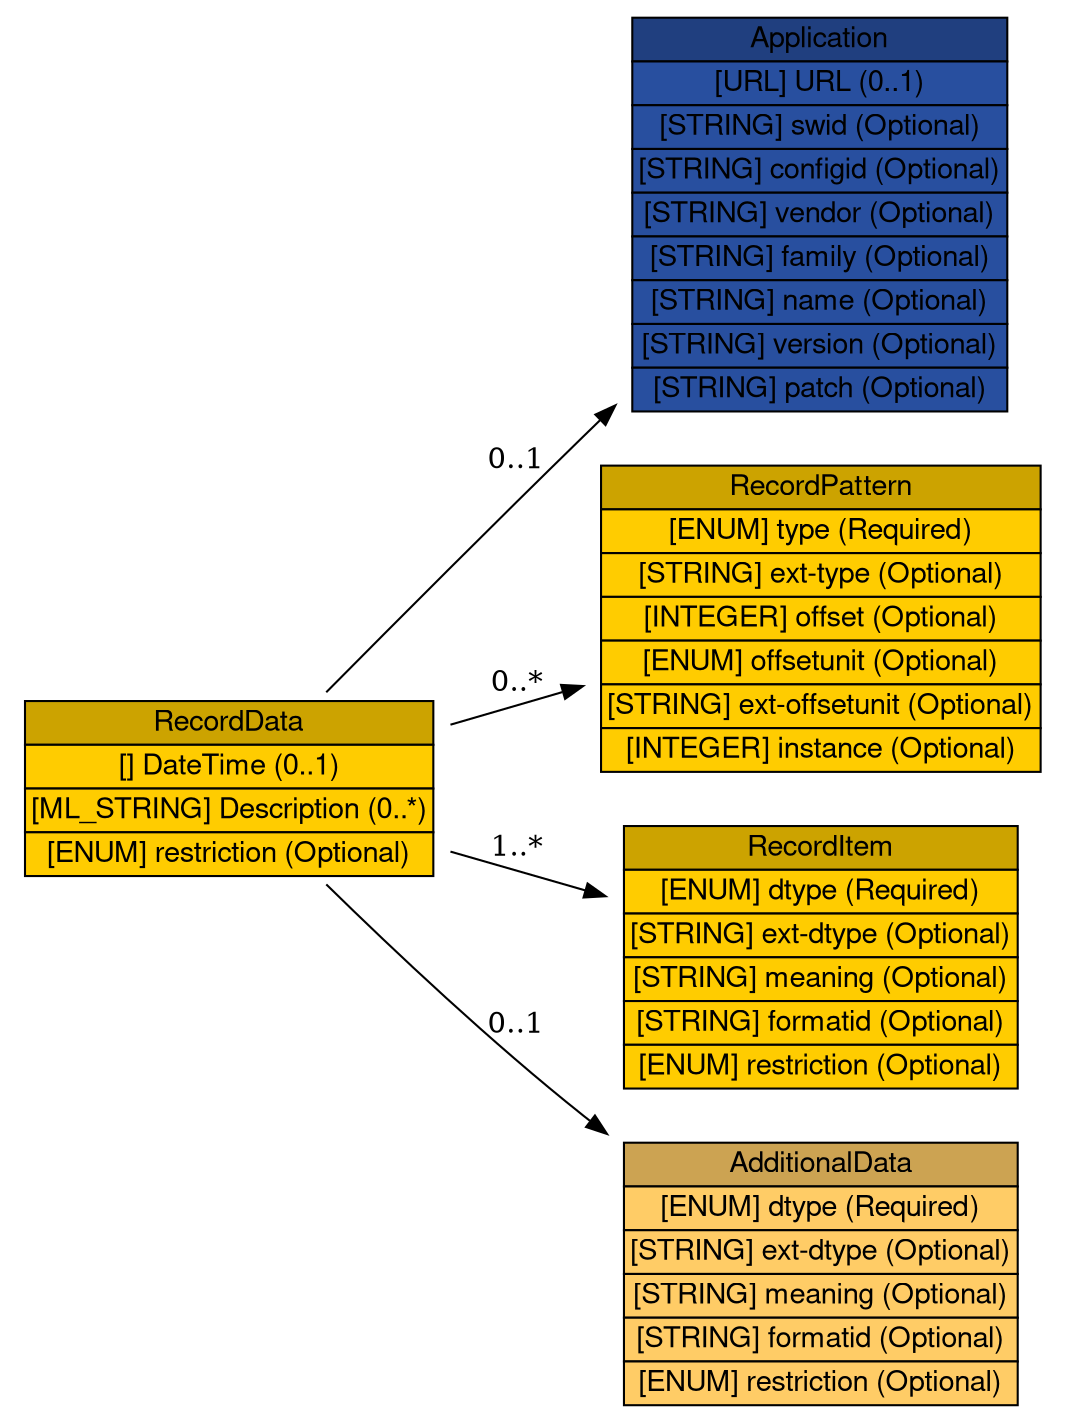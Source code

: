 digraph RecordData {
	graph [bb="0,0,496,674.5",
		rankdir=LR
	];
	node [label="\N"];
	RecordData	 [height=1.2778,
		label=<<table BORDER="0" CELLBORDER="1" CELLSPACING="0"> <tr> <td BGCOLOR="#cca300" HREF="#" TITLE="The RecordData class groups log or audit data from a given sensor (e.g., IDS, firewall log) and provides a way to annotate the output. "><FONT FACE="Nimbus Sans L">RecordData</FONT></td> </tr>" %<tr><td BGCOLOR="#ffcc00"  HREF="#" TITLE="Timestamp of the RecordItem data."><FONT FACE="Nimbus Sans L">[] DateTime (0..1)</FONT></td></tr>%<tr><td BGCOLOR="#ffcc00"  HREF="#" TITLE="Free-form textual description of the provided RecordItem data.  At minimum, this description should convey the significance of the provided RecordItem data."><FONT FACE="Nimbus Sans L">[ML_STRING] Description (0..*)</FONT></td></tr>%<tr><td BGCOLOR="#ffcc00"  HREF="#" TITLE="This attribute has been defined in Section 3.2."><FONT FACE="Nimbus Sans L">[ENUM] restriction (Optional)</FONT></td></tr>%</table>>,
		pos="106,300",
		shape=plaintext,
		width=2.9444];
	Application	 [height=2.7361,
		label=<<table BORDER="0" CELLBORDER="1" CELLSPACING="0"> <tr> <td BGCOLOR="#203f7f" HREF="#" TITLE="The Application class describes an application running on a System providing a Service. "><FONT FACE="Nimbus Sans L">Application</FONT></td> </tr>" %<tr><td BGCOLOR="#284f9f"  HREF="#" TITLE="A URL describing the application."><FONT FACE="Nimbus Sans L">[URL] URL (0..1)</FONT></td></tr>%<tr><td BGCOLOR="#284f9f"  HREF="#" TITLE="An identifier that can be used to reference this software."><FONT FACE="Nimbus Sans L">[STRING] swid (Optional)</FONT></td></tr>%<tr><td BGCOLOR="#284f9f"  HREF="#" TITLE="An identifier that can be used to reference a particular configuration of this software."><FONT FACE="Nimbus Sans L">[STRING] configid (Optional)</FONT></td></tr>%<tr><td BGCOLOR="#284f9f"  HREF="#" TITLE="Vendor name of the software."><FONT FACE="Nimbus Sans L">[STRING] vendor (Optional)</FONT></td></tr>%<tr><td BGCOLOR="#284f9f"  HREF="#" TITLE="Family of the software."><FONT FACE="Nimbus Sans L">[STRING] family (Optional)</FONT></td></tr>%<tr><td BGCOLOR="#284f9f"  HREF="#" TITLE="Name of the software."><FONT FACE="Nimbus Sans L">[STRING] name (Optional)</FONT></td></tr>%<tr><td BGCOLOR="#284f9f"  HREF="#" TITLE="Version of the software."><FONT FACE="Nimbus Sans L">[STRING] version (Optional)</FONT></td></tr>%<tr><td BGCOLOR="#284f9f"  HREF="#" TITLE="Patch or service pack level of the software."><FONT FACE="Nimbus Sans L">[STRING] patch (Optional)</FONT></td></tr>%</table>>,
		pos="383.5,576",
		shape=plaintext,
		width=2.7083];
	RecordData -> Application	 [label="0..1",
		lp="241.5,457.5",
		pos="e,285.72,483.42 150.36,346.36 183.32,380.57 229.56,428.1 271,469 273.4,471.37 275.83,473.76 278.29,476.16"];
	RecordPattern	 [height=2.1528,
		label=<<table BORDER="0" CELLBORDER="1" CELLSPACING="0"> <tr> <td BGCOLOR="#cca300" HREF="#" TITLE="The RecordPattern class describes where in the content of the RecordItem relevant information can be found. It provides a way to reference subsets of information, identified by a pattern, in a large log file, audit trail, or forensic data. "><FONT FACE="Nimbus Sans L">RecordPattern</FONT></td> </tr>" %<tr><td BGCOLOR="#ffcc00"  HREF="#" TITLE="Describes the type of pattern being specified in the element content.  The default is &quot;regex&quot;."><FONT FACE="Nimbus Sans L">[ENUM] type (Required)</FONT></td></tr>%<tr><td BGCOLOR="#ffcc00"  HREF="#" TITLE="A means by which to extend the type attribute. See Section 5.1."><FONT FACE="Nimbus Sans L">[STRING] ext-type (Optional)</FONT></td></tr>%<tr><td BGCOLOR="#ffcc00"  HREF="#" TITLE="Amount of units (determined by the offsetunit attribute) to seek into the RecordItem data before matching the pattern."><FONT FACE="Nimbus Sans L">[INTEGER] offset (Optional)</FONT></td></tr>%<tr><td BGCOLOR="#ffcc00"  HREF="#" TITLE="Describes the units of the offset attribute. The default is &quot;line&quot;."><FONT FACE="Nimbus Sans L">[ENUM] offsetunit (Optional)</FONT></td></tr>%<tr><td BGCOLOR="#ffcc00"  HREF="#" TITLE="A means by which to extend the offsetunit attribute.  See Section 5.1."><FONT FACE="Nimbus Sans L">[STRING] ext-offsetunit (Optional)</FONT></td></tr>%<tr><td BGCOLOR="#ffcc00"  HREF="#" TITLE="Number of types to apply the specified pattern."><FONT FACE="Nimbus Sans L">[INTEGER] instance (Optional)</FONT></td></tr>%</table>>,
		pos="383.5,382",
		shape=plaintext,
		width=3.125];
	RecordData -> RecordPattern	 [label="0..*",
		lp="241.5,348.5",
		pos="e,270.54,348.62 212.1,331.35 227.94,336.03 244.38,340.89 260.53,345.66"];
	RecordItem	 [height=1.8611,
		label=<<table BORDER="0" CELLBORDER="1" CELLSPACING="0"> <tr> <td BGCOLOR="#cca300" HREF="#" TITLE="The RecordItem class provides a way to incorporate relevant logs, audit trails, or forensic data to support the conclusions made during the course of analyzing the incident. The class supports both the direct encapsulation of the data, as well as, provides primitives to reference data stored elsewhere. "><FONT FACE="Nimbus Sans L">RecordItem</FONT></td> </tr>" %<tr><td BGCOLOR="#ffcc00"  HREF="#" TITLE="The data type of the element content.  The permitted values for this attribute are shown below.  The default value is &quot;string&quot;."><FONT FACE="Nimbus Sans L">[ENUM] dtype (Required)</FONT></td></tr>%<tr><td BGCOLOR="#ffcc00"  HREF="#" TITLE="A means by which to extend the dtype attribute.  See Section 5.1."><FONT FACE="Nimbus Sans L">[STRING] ext-dtype (Optional)</FONT></td></tr>%<tr><td BGCOLOR="#ffcc00"  HREF="#" TITLE="A free-form description of the element content."><FONT FACE="Nimbus Sans L">[STRING] meaning (Optional)</FONT></td></tr>%<tr><td BGCOLOR="#ffcc00"  HREF="#" TITLE="An identifier referencing the format and semantics of the element content."><FONT FACE="Nimbus Sans L">[STRING] formatid (Optional)</FONT></td></tr>%<tr><td BGCOLOR="#ffcc00"  HREF="#" TITLE="This attribute has been defined in Section 3.2."><FONT FACE="Nimbus Sans L">[ENUM] restriction (Optional)</FONT></td></tr>%</table>>,
		pos="383.5,219",
		shape=plaintext,
		width=2.8194];
	RecordData -> RecordItem	 [label="1..*",
		lp="241.5,268.5",
		pos="e,281.58,248.75 212.1,269.03 231.69,263.31 252.2,257.32 271.95,251.56"];
	AdditionalData	 [height=1.8611,
		label=<<table BORDER="0" CELLBORDER="1" CELLSPACING="0"> <tr> <td BGCOLOR="#cca352" HREF="#" TITLE="The AdditionalData class serves as an extension mechanism for information not otherwise represented in the data model. For relatively simple information, atomic data types (e.g., integers, strings) are provided with a mechanism to annotate their meaning. The class can also be used to extend the data model (and the associated Schema) to support proprietary extensions by encapsulating entire XML documents conforming to another Schema (e.g., IDMEF). A detailed discussion for extending the data model and the schema can be found in Section 5. "><FONT FACE="Nimbus Sans L">AdditionalData</FONT></td> </tr>" %<tr><td BGCOLOR="#FFCC66"  HREF="#" TITLE="The data type of the element content.  The permitted values for this attribute are shown below.  The default value is &quot;string&quot;."><FONT FACE="Nimbus Sans L">[ENUM] dtype (Required)</FONT></td></tr>%<tr><td BGCOLOR="#FFCC66"  HREF="#" TITLE="A means by which to extend the dtype attribute.  See Section 5.1."><FONT FACE="Nimbus Sans L">[STRING] ext-dtype (Optional)</FONT></td></tr>%<tr><td BGCOLOR="#FFCC66"  HREF="#" TITLE="A free-form description of the element content."><FONT FACE="Nimbus Sans L">[STRING] meaning (Optional)</FONT></td></tr>%<tr><td BGCOLOR="#FFCC66"  HREF="#" TITLE="An identifier referencing the format and semantics of the element content."><FONT FACE="Nimbus Sans L">[STRING] formatid (Optional)</FONT></td></tr>%<tr><td BGCOLOR="#FFCC66"  HREF="#" TITLE="This attribute has been defined in Section 3.2."><FONT FACE="Nimbus Sans L">[ENUM] restriction (Optional)</FONT></td></tr>%</table>>,
		pos="383.5,67",
		shape=plaintext,
		width=2.8194];
	RecordData -> AdditionalData	 [label="0..1",
		lp="241.5,182.5",
		pos="e,282.32,134.15 150.36,253.88 182.56,221.4 227.86,177.69 271,143 272.03,142.17 273.08,141.34 274.13,140.51"];
}
